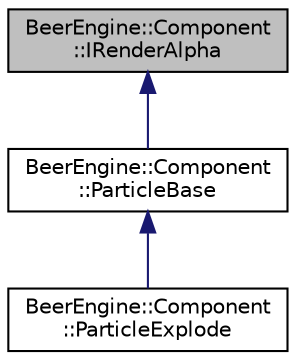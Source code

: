 digraph "BeerEngine::Component::IRenderAlpha"
{
  edge [fontname="Helvetica",fontsize="10",labelfontname="Helvetica",labelfontsize="10"];
  node [fontname="Helvetica",fontsize="10",shape=record];
  Node0 [label="BeerEngine::Component\l::IRenderAlpha",height=0.2,width=0.4,color="black", fillcolor="grey75", style="filled", fontcolor="black"];
  Node0 -> Node1 [dir="back",color="midnightblue",fontsize="10",style="solid",fontname="Helvetica"];
  Node1 [label="BeerEngine::Component\l::ParticleBase",height=0.2,width=0.4,color="black", fillcolor="white", style="filled",URL="$class_beer_engine_1_1_component_1_1_particle_base.html"];
  Node1 -> Node2 [dir="back",color="midnightblue",fontsize="10",style="solid",fontname="Helvetica"];
  Node2 [label="BeerEngine::Component\l::ParticleExplode",height=0.2,width=0.4,color="black", fillcolor="white", style="filled",URL="$class_beer_engine_1_1_component_1_1_particle_explode.html"];
}
